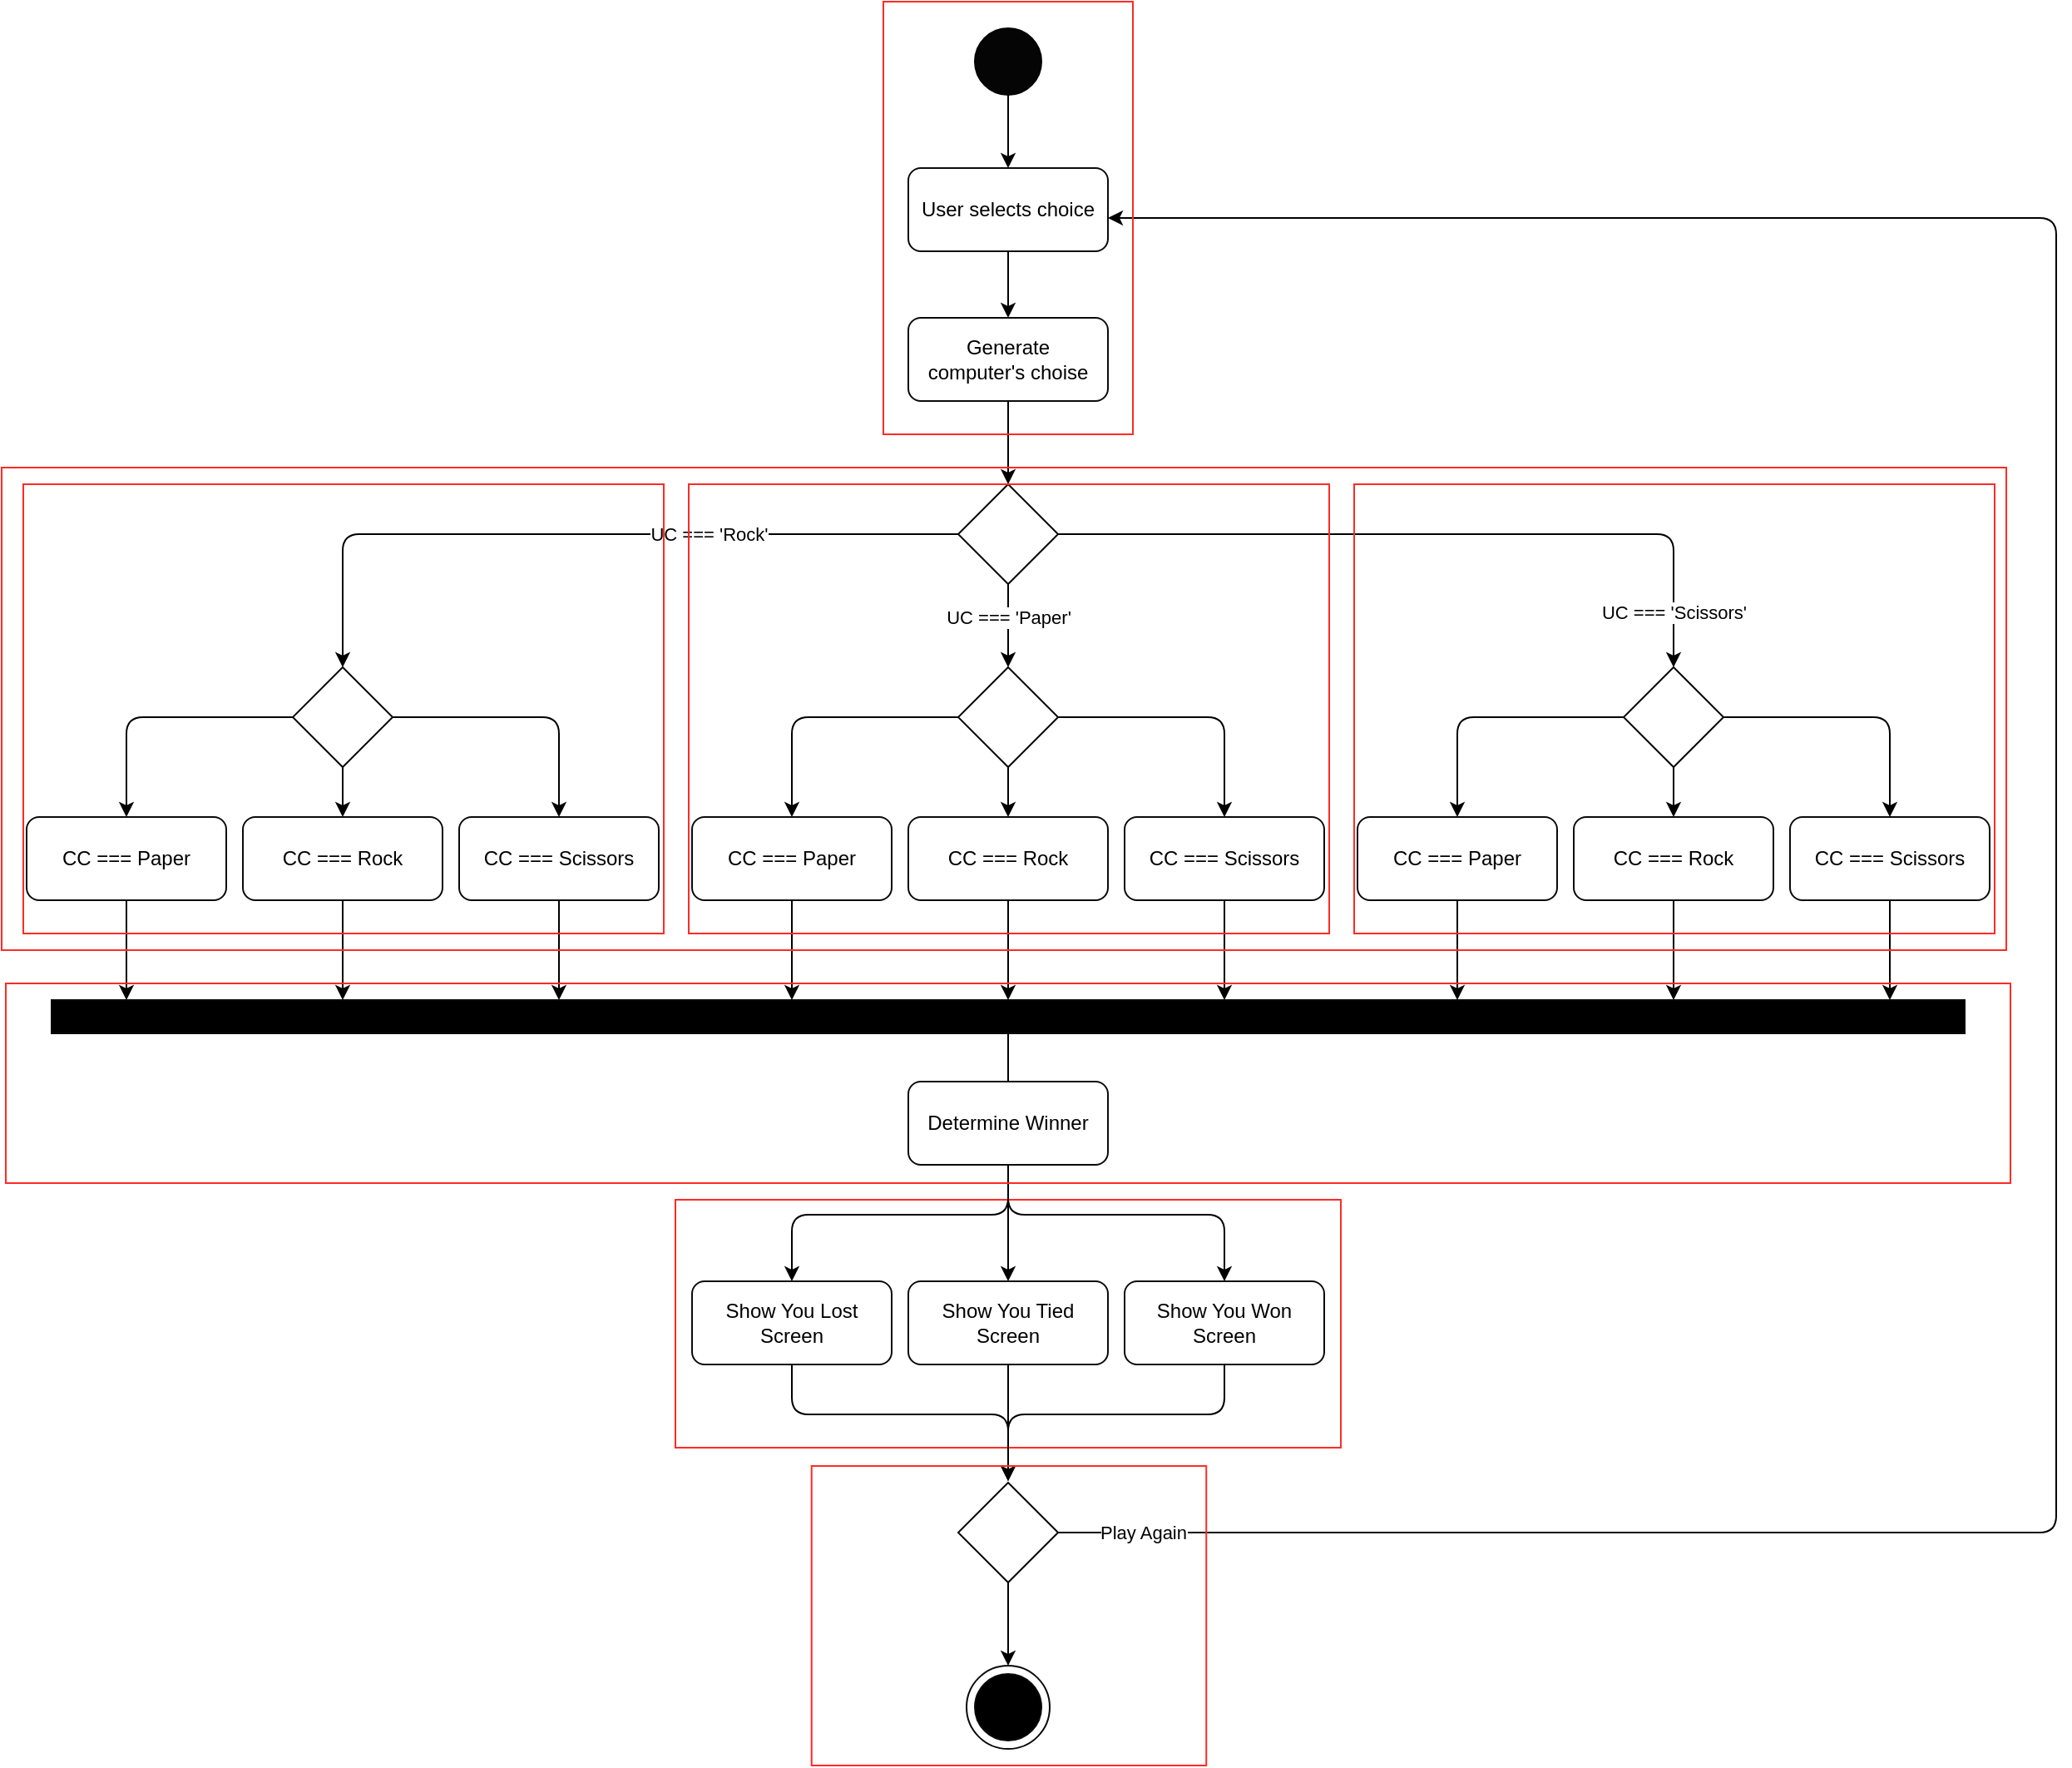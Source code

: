 <mxfile>
    <diagram id="emJcGUal7Hdu_fB6Qggw" name="Page-1">
        <mxGraphModel dx="2182" dy="797" grid="1" gridSize="10" guides="1" tooltips="1" connect="1" arrows="1" fold="1" page="1" pageScale="1" pageWidth="827" pageHeight="1169" math="0" shadow="0">
            <root>
                <mxCell id="0"/>
                <mxCell id="1" parent="0"/>
                <mxCell id="4" style="edgeStyle=none;html=1;entryX=0.5;entryY=0;entryDx=0;entryDy=0;" edge="1" parent="1" source="2">
                    <mxGeometry relative="1" as="geometry">
                        <mxPoint x="-130" y="130" as="targetPoint"/>
                    </mxGeometry>
                </mxCell>
                <mxCell id="2" value="" style="ellipse;whiteSpace=wrap;html=1;aspect=fixed;strokeColor=#000000;fillColor=#050505;" parent="1" vertex="1">
                    <mxGeometry x="-150" y="46" width="40" height="40" as="geometry"/>
                </mxCell>
                <mxCell id="8" value="" style="group" vertex="1" connectable="0" parent="1">
                    <mxGeometry x="-190" y="130" width="120" height="50" as="geometry"/>
                </mxCell>
                <mxCell id="6" value="" style="rounded=1;whiteSpace=wrap;html=1;fillColor=#FFFFFF;strokeColor=#0A0A0A;" vertex="1" parent="8">
                    <mxGeometry width="120" height="50" as="geometry"/>
                </mxCell>
                <mxCell id="7" value="User selects choice" style="text;html=1;strokeColor=none;fillColor=none;align=center;verticalAlign=middle;whiteSpace=wrap;rounded=0;" vertex="1" parent="8">
                    <mxGeometry x="5" y="12.5" width="110" height="25" as="geometry"/>
                </mxCell>
                <mxCell id="9" value="" style="group" vertex="1" connectable="0" parent="1">
                    <mxGeometry x="-190" y="220" width="120" height="50" as="geometry"/>
                </mxCell>
                <mxCell id="10" value="" style="rounded=1;whiteSpace=wrap;html=1;fillColor=#FFFFFF;strokeColor=#0A0A0A;" vertex="1" parent="9">
                    <mxGeometry width="120" height="50" as="geometry"/>
                </mxCell>
                <mxCell id="11" value="Generate computer's choise" style="text;html=1;strokeColor=none;fillColor=none;align=center;verticalAlign=middle;whiteSpace=wrap;rounded=0;" vertex="1" parent="9">
                    <mxGeometry x="5" y="12.5" width="110" height="25" as="geometry"/>
                </mxCell>
                <mxCell id="14" value="" style="edgeStyle=none;html=1;entryX=0.5;entryY=0;entryDx=0;entryDy=0;" edge="1" parent="1" source="6" target="10">
                    <mxGeometry relative="1" as="geometry">
                        <mxPoint x="-130" y="210" as="targetPoint"/>
                    </mxGeometry>
                </mxCell>
                <mxCell id="24" style="edgeStyle=none;html=1;entryX=0.5;entryY=0;entryDx=0;entryDy=0;" edge="1" parent="1" source="18" target="56">
                    <mxGeometry relative="1" as="geometry">
                        <mxPoint x="-130" y="430" as="targetPoint"/>
                    </mxGeometry>
                </mxCell>
                <mxCell id="129" value="UC === 'Paper'" style="edgeLabel;html=1;align=center;verticalAlign=middle;resizable=0;points=[];" vertex="1" connectable="0" parent="24">
                    <mxGeometry x="-0.166" relative="1" as="geometry">
                        <mxPoint y="-1" as="offset"/>
                    </mxGeometry>
                </mxCell>
                <mxCell id="25" style="edgeStyle=none;html=1;entryX=0.5;entryY=0;entryDx=0;entryDy=0;" edge="1" parent="1" source="18" target="107">
                    <mxGeometry relative="1" as="geometry">
                        <mxPoint x="35" y="430" as="targetPoint"/>
                        <Array as="points">
                            <mxPoint x="270" y="350"/>
                        </Array>
                    </mxGeometry>
                </mxCell>
                <mxCell id="130" value="UC === 'Scissors'" style="edgeLabel;html=1;align=center;verticalAlign=middle;resizable=0;points=[];" vertex="1" connectable="0" parent="25">
                    <mxGeometry x="0.858" relative="1" as="geometry">
                        <mxPoint y="-1" as="offset"/>
                    </mxGeometry>
                </mxCell>
                <mxCell id="26" style="edgeStyle=none;html=1;entryX=0.5;entryY=0;entryDx=0;entryDy=0;" edge="1" parent="1" source="18" target="22">
                    <mxGeometry relative="1" as="geometry">
                        <Array as="points">
                            <mxPoint x="-530" y="350"/>
                        </Array>
                    </mxGeometry>
                </mxCell>
                <mxCell id="27" value="UC === 'Rock'" style="edgeLabel;html=1;align=center;verticalAlign=middle;resizable=0;points=[];" vertex="1" connectable="0" parent="26">
                    <mxGeometry x="-0.33" relative="1" as="geometry">
                        <mxPoint as="offset"/>
                    </mxGeometry>
                </mxCell>
                <mxCell id="18" value="" style="rhombus;whiteSpace=wrap;html=1;strokeColor=#0A0A0A;fillColor=#FFFFFF;" vertex="1" parent="1">
                    <mxGeometry x="-160" y="320" width="60" height="60" as="geometry"/>
                </mxCell>
                <mxCell id="19" value="" style="edgeStyle=none;html=1;" edge="1" parent="1" source="10" target="18">
                    <mxGeometry relative="1" as="geometry"/>
                </mxCell>
                <mxCell id="28" style="edgeStyle=none;html=1;entryX=0.5;entryY=0;entryDx=0;entryDy=0;" edge="1" parent="1" source="22" target="31">
                    <mxGeometry relative="1" as="geometry">
                        <mxPoint x="-600" y="520" as="targetPoint"/>
                        <Array as="points">
                            <mxPoint x="-660" y="460"/>
                        </Array>
                    </mxGeometry>
                </mxCell>
                <mxCell id="29" style="edgeStyle=none;html=1;entryX=0.5;entryY=0;entryDx=0;entryDy=0;" edge="1" parent="1" source="22" target="46">
                    <mxGeometry relative="1" as="geometry">
                        <mxPoint x="-420" y="520" as="targetPoint"/>
                        <Array as="points">
                            <mxPoint x="-400" y="460"/>
                        </Array>
                    </mxGeometry>
                </mxCell>
                <mxCell id="44" style="edgeStyle=none;html=1;entryX=0.5;entryY=0;entryDx=0;entryDy=0;" edge="1" parent="1" source="22" target="38">
                    <mxGeometry relative="1" as="geometry"/>
                </mxCell>
                <mxCell id="22" value="" style="rhombus;whiteSpace=wrap;html=1;strokeColor=#0A0A0A;fillColor=#FFFFFF;" vertex="1" parent="1">
                    <mxGeometry x="-560" y="430" width="60" height="60" as="geometry"/>
                </mxCell>
                <mxCell id="30" value="" style="group" vertex="1" connectable="0" parent="1">
                    <mxGeometry x="-720" y="520" width="120" height="50" as="geometry"/>
                </mxCell>
                <mxCell id="31" value="" style="rounded=1;whiteSpace=wrap;html=1;fillColor=#FFFFFF;strokeColor=#0A0A0A;" vertex="1" parent="30">
                    <mxGeometry width="120" height="50" as="geometry"/>
                </mxCell>
                <mxCell id="32" value="CC === Paper" style="text;html=1;strokeColor=none;fillColor=none;align=center;verticalAlign=middle;whiteSpace=wrap;rounded=0;" vertex="1" parent="30">
                    <mxGeometry x="5" y="12.5" width="110" height="25" as="geometry"/>
                </mxCell>
                <mxCell id="33" value="" style="group" vertex="1" connectable="0" parent="1">
                    <mxGeometry x="-320" y="799" width="120" height="50" as="geometry"/>
                </mxCell>
                <mxCell id="34" value="" style="rounded=1;whiteSpace=wrap;html=1;fillColor=#FFFFFF;strokeColor=#0A0A0A;" vertex="1" parent="33">
                    <mxGeometry width="120" height="50" as="geometry"/>
                </mxCell>
                <mxCell id="35" value="Show You Lost Screen" style="text;html=1;strokeColor=none;fillColor=none;align=center;verticalAlign=middle;whiteSpace=wrap;rounded=0;" vertex="1" parent="33">
                    <mxGeometry x="5" y="12.5" width="110" height="25" as="geometry"/>
                </mxCell>
                <mxCell id="36" value="" style="edgeStyle=none;html=1;" edge="1" parent="1">
                    <mxGeometry relative="1" as="geometry">
                        <mxPoint x="-660" y="570" as="sourcePoint"/>
                        <mxPoint x="-660" y="630" as="targetPoint"/>
                    </mxGeometry>
                </mxCell>
                <mxCell id="37" value="" style="group" vertex="1" connectable="0" parent="1">
                    <mxGeometry x="-590" y="520" width="1060" height="80" as="geometry"/>
                </mxCell>
                <mxCell id="38" value="" style="rounded=1;whiteSpace=wrap;html=1;fillColor=#FFFFFF;strokeColor=#0A0A0A;" vertex="1" parent="37">
                    <mxGeometry width="120" height="50" as="geometry"/>
                </mxCell>
                <mxCell id="39" value="CC === Rock" style="text;html=1;strokeColor=none;fillColor=none;align=center;verticalAlign=middle;whiteSpace=wrap;rounded=0;" vertex="1" parent="37">
                    <mxGeometry x="5" y="12.5" width="110" height="25" as="geometry"/>
                </mxCell>
                <mxCell id="40" value="" style="group" vertex="1" connectable="0" parent="1">
                    <mxGeometry x="-190" y="799" width="120" height="50" as="geometry"/>
                </mxCell>
                <mxCell id="41" value="" style="rounded=1;whiteSpace=wrap;html=1;fillColor=#FFFFFF;strokeColor=#0A0A0A;" vertex="1" parent="40">
                    <mxGeometry width="120" height="50" as="geometry"/>
                </mxCell>
                <mxCell id="42" value="Show You Tied Screen" style="text;html=1;strokeColor=none;fillColor=none;align=center;verticalAlign=middle;whiteSpace=wrap;rounded=0;" vertex="1" parent="40">
                    <mxGeometry x="5" y="12.5" width="110" height="25" as="geometry"/>
                </mxCell>
                <mxCell id="43" value="" style="edgeStyle=none;html=1;" edge="1" parent="1">
                    <mxGeometry relative="1" as="geometry">
                        <mxPoint x="-530" y="570" as="sourcePoint"/>
                        <mxPoint x="-530" y="630" as="targetPoint"/>
                    </mxGeometry>
                </mxCell>
                <mxCell id="45" value="" style="group" vertex="1" connectable="0" parent="1">
                    <mxGeometry x="-460" y="520" width="120" height="50" as="geometry"/>
                </mxCell>
                <mxCell id="46" value="" style="rounded=1;whiteSpace=wrap;html=1;fillColor=#FFFFFF;strokeColor=#0A0A0A;" vertex="1" parent="45">
                    <mxGeometry width="120" height="50" as="geometry"/>
                </mxCell>
                <mxCell id="47" value="CC === Scissors" style="text;html=1;strokeColor=none;fillColor=none;align=center;verticalAlign=middle;whiteSpace=wrap;rounded=0;" vertex="1" parent="45">
                    <mxGeometry x="5" y="12.5" width="110" height="25" as="geometry"/>
                </mxCell>
                <mxCell id="48" value="" style="group" vertex="1" connectable="0" parent="1">
                    <mxGeometry x="-60" y="799" width="535" height="100" as="geometry"/>
                </mxCell>
                <mxCell id="49" value="" style="rounded=1;whiteSpace=wrap;html=1;fillColor=#FFFFFF;strokeColor=#0A0A0A;" vertex="1" parent="48">
                    <mxGeometry width="120" height="50" as="geometry"/>
                </mxCell>
                <mxCell id="50" value="Show You Won Screen" style="text;html=1;strokeColor=none;fillColor=none;align=center;verticalAlign=middle;whiteSpace=wrap;rounded=0;" vertex="1" parent="48">
                    <mxGeometry x="5" y="12.5" width="110" height="25" as="geometry"/>
                </mxCell>
                <mxCell id="176" value="" style="rounded=0;whiteSpace=wrap;html=1;strokeColor=#FF2B24;fillColor=none;" vertex="1" parent="48">
                    <mxGeometry x="-270" y="-49" width="400" height="149" as="geometry"/>
                </mxCell>
                <mxCell id="51" value="" style="edgeStyle=none;html=1;" edge="1" parent="1">
                    <mxGeometry relative="1" as="geometry">
                        <mxPoint x="-400" y="570" as="sourcePoint"/>
                        <mxPoint x="-400" y="630" as="targetPoint"/>
                    </mxGeometry>
                </mxCell>
                <mxCell id="53" style="edgeStyle=none;html=1;entryX=0.5;entryY=0;entryDx=0;entryDy=0;" edge="1" parent="1" source="56" target="58">
                    <mxGeometry relative="1" as="geometry">
                        <mxPoint x="-200" y="520" as="targetPoint"/>
                        <Array as="points">
                            <mxPoint x="-260" y="460"/>
                        </Array>
                    </mxGeometry>
                </mxCell>
                <mxCell id="54" style="edgeStyle=none;html=1;entryX=0.5;entryY=0;entryDx=0;entryDy=0;" edge="1" parent="1" source="56" target="72">
                    <mxGeometry relative="1" as="geometry">
                        <mxPoint x="-20" y="520" as="targetPoint"/>
                        <Array as="points">
                            <mxPoint y="460"/>
                        </Array>
                    </mxGeometry>
                </mxCell>
                <mxCell id="55" style="edgeStyle=none;html=1;entryX=0.5;entryY=0;entryDx=0;entryDy=0;" edge="1" parent="1" source="56" target="65">
                    <mxGeometry relative="1" as="geometry"/>
                </mxCell>
                <mxCell id="56" value="" style="rhombus;whiteSpace=wrap;html=1;strokeColor=#0A0A0A;fillColor=#FFFFFF;" vertex="1" parent="1">
                    <mxGeometry x="-160" y="430" width="60" height="60" as="geometry"/>
                </mxCell>
                <mxCell id="57" value="" style="group" vertex="1" connectable="0" parent="1">
                    <mxGeometry x="-320" y="520" width="120" height="50" as="geometry"/>
                </mxCell>
                <mxCell id="58" value="" style="rounded=1;whiteSpace=wrap;html=1;fillColor=#FFFFFF;strokeColor=#0A0A0A;" vertex="1" parent="57">
                    <mxGeometry width="120" height="50" as="geometry"/>
                </mxCell>
                <mxCell id="59" value="CC === Paper" style="text;html=1;strokeColor=none;fillColor=none;align=center;verticalAlign=middle;whiteSpace=wrap;rounded=0;" vertex="1" parent="57">
                    <mxGeometry x="5" y="12.5" width="110" height="25" as="geometry"/>
                </mxCell>
                <mxCell id="63" value="" style="edgeStyle=none;html=1;" edge="1" parent="1">
                    <mxGeometry relative="1" as="geometry">
                        <mxPoint x="-260" y="570" as="sourcePoint"/>
                        <mxPoint x="-260" y="630" as="targetPoint"/>
                    </mxGeometry>
                </mxCell>
                <mxCell id="64" value="" style="group" vertex="1" connectable="0" parent="1">
                    <mxGeometry x="-190" y="520" width="120" height="50" as="geometry"/>
                </mxCell>
                <mxCell id="65" value="" style="rounded=1;whiteSpace=wrap;html=1;fillColor=#FFFFFF;strokeColor=#0A0A0A;" vertex="1" parent="64">
                    <mxGeometry width="120" height="50" as="geometry"/>
                </mxCell>
                <mxCell id="66" value="CC === Rock" style="text;html=1;strokeColor=none;fillColor=none;align=center;verticalAlign=middle;whiteSpace=wrap;rounded=0;" vertex="1" parent="64">
                    <mxGeometry x="5" y="12.5" width="110" height="25" as="geometry"/>
                </mxCell>
                <mxCell id="70" value="" style="edgeStyle=none;html=1;" edge="1" parent="1">
                    <mxGeometry relative="1" as="geometry">
                        <mxPoint x="-130" y="570" as="sourcePoint"/>
                        <mxPoint x="-130" y="630" as="targetPoint"/>
                    </mxGeometry>
                </mxCell>
                <mxCell id="71" value="" style="group" vertex="1" connectable="0" parent="1">
                    <mxGeometry x="-60" y="520" width="120" height="50" as="geometry"/>
                </mxCell>
                <mxCell id="72" value="" style="rounded=1;whiteSpace=wrap;html=1;fillColor=#FFFFFF;strokeColor=#0A0A0A;" vertex="1" parent="71">
                    <mxGeometry width="120" height="50" as="geometry"/>
                </mxCell>
                <mxCell id="73" value="CC === Scissors" style="text;html=1;strokeColor=none;fillColor=none;align=center;verticalAlign=middle;whiteSpace=wrap;rounded=0;" vertex="1" parent="71">
                    <mxGeometry x="5" y="12.5" width="110" height="25" as="geometry"/>
                </mxCell>
                <mxCell id="77" value="" style="edgeStyle=none;html=1;" edge="1" parent="1">
                    <mxGeometry relative="1" as="geometry">
                        <mxPoint y="570" as="sourcePoint"/>
                        <mxPoint y="630" as="targetPoint"/>
                    </mxGeometry>
                </mxCell>
                <mxCell id="104" style="edgeStyle=none;html=1;entryX=0.5;entryY=0;entryDx=0;entryDy=0;" edge="1" parent="1" source="107" target="109">
                    <mxGeometry relative="1" as="geometry">
                        <mxPoint x="200" y="520" as="targetPoint"/>
                        <Array as="points">
                            <mxPoint x="140" y="460"/>
                        </Array>
                    </mxGeometry>
                </mxCell>
                <mxCell id="105" style="edgeStyle=none;html=1;entryX=0.5;entryY=0;entryDx=0;entryDy=0;" edge="1" parent="1" source="107" target="123">
                    <mxGeometry relative="1" as="geometry">
                        <mxPoint x="380" y="520" as="targetPoint"/>
                        <Array as="points">
                            <mxPoint x="400" y="460"/>
                        </Array>
                    </mxGeometry>
                </mxCell>
                <mxCell id="106" style="edgeStyle=none;html=1;entryX=0.5;entryY=0;entryDx=0;entryDy=0;" edge="1" parent="1" source="107" target="116">
                    <mxGeometry relative="1" as="geometry"/>
                </mxCell>
                <mxCell id="107" value="" style="rhombus;whiteSpace=wrap;html=1;strokeColor=#0A0A0A;fillColor=#FFFFFF;" vertex="1" parent="1">
                    <mxGeometry x="240" y="430" width="60" height="60" as="geometry"/>
                </mxCell>
                <mxCell id="108" value="" style="group" vertex="1" connectable="0" parent="1">
                    <mxGeometry x="80" y="520" width="120" height="50" as="geometry"/>
                </mxCell>
                <mxCell id="109" value="" style="rounded=1;whiteSpace=wrap;html=1;fillColor=#FFFFFF;strokeColor=#0A0A0A;" vertex="1" parent="108">
                    <mxGeometry width="120" height="50" as="geometry"/>
                </mxCell>
                <mxCell id="110" value="CC === Paper" style="text;html=1;strokeColor=none;fillColor=none;align=center;verticalAlign=middle;whiteSpace=wrap;rounded=0;" vertex="1" parent="108">
                    <mxGeometry x="5" y="12.5" width="110" height="25" as="geometry"/>
                </mxCell>
                <mxCell id="114" value="" style="edgeStyle=none;html=1;" edge="1" parent="1">
                    <mxGeometry relative="1" as="geometry">
                        <mxPoint x="140" y="570" as="sourcePoint"/>
                        <mxPoint x="140" y="630" as="targetPoint"/>
                    </mxGeometry>
                </mxCell>
                <mxCell id="115" value="" style="group" vertex="1" connectable="0" parent="1">
                    <mxGeometry x="210" y="520" width="120" height="50" as="geometry"/>
                </mxCell>
                <mxCell id="116" value="" style="rounded=1;whiteSpace=wrap;html=1;fillColor=#FFFFFF;strokeColor=#0A0A0A;" vertex="1" parent="115">
                    <mxGeometry width="120" height="50" as="geometry"/>
                </mxCell>
                <mxCell id="117" value="CC === Rock" style="text;html=1;strokeColor=none;fillColor=none;align=center;verticalAlign=middle;whiteSpace=wrap;rounded=0;" vertex="1" parent="115">
                    <mxGeometry x="5" y="12.5" width="110" height="25" as="geometry"/>
                </mxCell>
                <mxCell id="121" value="" style="edgeStyle=none;html=1;" edge="1" parent="1">
                    <mxGeometry relative="1" as="geometry">
                        <mxPoint x="270" y="570" as="sourcePoint"/>
                        <mxPoint x="270" y="630" as="targetPoint"/>
                    </mxGeometry>
                </mxCell>
                <mxCell id="122" value="" style="group" vertex="1" connectable="0" parent="1">
                    <mxGeometry x="340" y="520" width="120" height="50" as="geometry"/>
                </mxCell>
                <mxCell id="123" value="" style="rounded=1;whiteSpace=wrap;html=1;fillColor=#FFFFFF;strokeColor=#0A0A0A;" vertex="1" parent="122">
                    <mxGeometry width="120" height="50" as="geometry"/>
                </mxCell>
                <mxCell id="124" value="CC === Scissors" style="text;html=1;strokeColor=none;fillColor=none;align=center;verticalAlign=middle;whiteSpace=wrap;rounded=0;" vertex="1" parent="122">
                    <mxGeometry x="5" y="12.5" width="110" height="25" as="geometry"/>
                </mxCell>
                <mxCell id="128" value="" style="edgeStyle=none;html=1;" edge="1" parent="1">
                    <mxGeometry relative="1" as="geometry">
                        <mxPoint x="400" y="570" as="sourcePoint"/>
                        <mxPoint x="400" y="630" as="targetPoint"/>
                    </mxGeometry>
                </mxCell>
                <mxCell id="137" value="" style="edgeStyle=none;html=1;" edge="1" parent="1" source="133" target="136">
                    <mxGeometry relative="1" as="geometry"/>
                </mxCell>
                <mxCell id="133" value="" style="rounded=0;whiteSpace=wrap;html=1;strokeColor=#0A0A0A;fillColor=#000000&#10;;" vertex="1" parent="1">
                    <mxGeometry x="-705" y="630" width="1150" height="20" as="geometry"/>
                </mxCell>
                <mxCell id="134" value="" style="group" vertex="1" connectable="0" parent="1">
                    <mxGeometry x="-190" y="679" width="120" height="50" as="geometry"/>
                </mxCell>
                <mxCell id="135" value="" style="rounded=1;whiteSpace=wrap;html=1;fillColor=#FFFFFF;strokeColor=#0A0A0A;" vertex="1" parent="134">
                    <mxGeometry width="120" height="50" as="geometry"/>
                </mxCell>
                <mxCell id="136" value="Determine Winner" style="text;html=1;strokeColor=none;fillColor=none;align=center;verticalAlign=middle;whiteSpace=wrap;rounded=0;" vertex="1" parent="134">
                    <mxGeometry x="5" y="12.5" width="110" height="25" as="geometry"/>
                </mxCell>
                <mxCell id="139" value="" style="edgeStyle=none;html=1;" edge="1" parent="1" source="135">
                    <mxGeometry relative="1" as="geometry">
                        <mxPoint x="-130" y="799" as="targetPoint"/>
                    </mxGeometry>
                </mxCell>
                <mxCell id="140" style="edgeStyle=none;html=1;" edge="1" parent="1">
                    <mxGeometry relative="1" as="geometry">
                        <mxPoint x="-260" y="799" as="targetPoint"/>
                        <mxPoint x="-130" y="729" as="sourcePoint"/>
                        <Array as="points">
                            <mxPoint x="-130" y="759"/>
                            <mxPoint x="-260" y="759"/>
                        </Array>
                    </mxGeometry>
                </mxCell>
                <mxCell id="141" style="edgeStyle=none;html=1;entryX=0.5;entryY=0;entryDx=0;entryDy=0;" edge="1" parent="1" target="49">
                    <mxGeometry relative="1" as="geometry">
                        <mxPoint x="-250" y="809" as="targetPoint"/>
                        <mxPoint x="-130" y="739" as="sourcePoint"/>
                        <Array as="points">
                            <mxPoint x="-130" y="759"/>
                            <mxPoint y="759"/>
                        </Array>
                    </mxGeometry>
                </mxCell>
                <mxCell id="155" value="" style="edgeStyle=none;html=1;" edge="1" parent="1">
                    <mxGeometry relative="1" as="geometry">
                        <mxPoint x="-130" y="849" as="sourcePoint"/>
                        <mxPoint x="-130" y="919" as="targetPoint"/>
                    </mxGeometry>
                </mxCell>
                <mxCell id="156" style="edgeStyle=none;html=1;" edge="1" parent="1">
                    <mxGeometry relative="1" as="geometry">
                        <mxPoint x="-130" y="919" as="targetPoint"/>
                        <mxPoint x="-260" y="849" as="sourcePoint"/>
                        <Array as="points">
                            <mxPoint x="-260" y="879"/>
                            <mxPoint x="-130" y="879"/>
                        </Array>
                    </mxGeometry>
                </mxCell>
                <mxCell id="157" style="edgeStyle=none;html=1;exitX=0.5;exitY=1;exitDx=0;exitDy=0;" edge="1" parent="1" source="49">
                    <mxGeometry relative="1" as="geometry">
                        <mxPoint x="-130" y="919" as="targetPoint"/>
                        <mxPoint x="-130" y="859" as="sourcePoint"/>
                        <Array as="points">
                            <mxPoint y="879"/>
                            <mxPoint x="-130" y="879"/>
                        </Array>
                    </mxGeometry>
                </mxCell>
                <mxCell id="161" value="Play Again" style="edgeStyle=none;html=1;" edge="1" parent="1" source="160">
                    <mxGeometry x="-0.949" relative="1" as="geometry">
                        <mxPoint x="-70" y="160" as="targetPoint"/>
                        <Array as="points">
                            <mxPoint x="500" y="950"/>
                            <mxPoint x="500" y="160"/>
                        </Array>
                        <mxPoint x="1" as="offset"/>
                    </mxGeometry>
                </mxCell>
                <mxCell id="169" style="edgeStyle=none;html=1;" edge="1" parent="1" source="160">
                    <mxGeometry relative="1" as="geometry">
                        <mxPoint x="-130" y="1030" as="targetPoint"/>
                    </mxGeometry>
                </mxCell>
                <mxCell id="160" value="" style="rhombus;whiteSpace=wrap;html=1;strokeColor=#0A0A0A;fillColor=#FFFFFF;" vertex="1" parent="1">
                    <mxGeometry x="-160" y="920" width="60" height="60" as="geometry"/>
                </mxCell>
                <mxCell id="168" value="" style="group" vertex="1" connectable="0" parent="1">
                    <mxGeometry x="-155" y="1030" width="50" height="50" as="geometry"/>
                </mxCell>
                <mxCell id="166" value="" style="ellipse;whiteSpace=wrap;html=1;aspect=fixed;strokeColor=#0A0A0A;fillColor=#FFFFFF;" vertex="1" parent="168">
                    <mxGeometry width="50" height="50" as="geometry"/>
                </mxCell>
                <mxCell id="167" value="" style="ellipse;whiteSpace=wrap;html=1;aspect=fixed;strokeColor=#0A0A0A;fillColor=#00000&#10;;" vertex="1" parent="168">
                    <mxGeometry x="5" y="5" width="40" height="40" as="geometry"/>
                </mxCell>
                <mxCell id="170" value="" style="rounded=0;whiteSpace=wrap;html=1;strokeColor=#FF2B24;fillColor=none;" vertex="1" parent="1">
                    <mxGeometry x="-205" y="30" width="150" height="260" as="geometry"/>
                </mxCell>
                <mxCell id="171" value="" style="rounded=0;whiteSpace=wrap;html=1;strokeColor=#FF2B24;fillColor=none;" vertex="1" parent="1">
                    <mxGeometry x="-735" y="310" width="1205" height="290" as="geometry"/>
                </mxCell>
                <mxCell id="172" value="" style="rounded=0;whiteSpace=wrap;html=1;strokeColor=#FF2B24;fillColor=none;" vertex="1" parent="1">
                    <mxGeometry x="-722" y="320" width="385" height="270" as="geometry"/>
                </mxCell>
                <mxCell id="173" value="" style="rounded=0;whiteSpace=wrap;html=1;strokeColor=#FF2B24;fillColor=none;" vertex="1" parent="1">
                    <mxGeometry x="-322" y="320" width="385" height="270" as="geometry"/>
                </mxCell>
                <mxCell id="174" value="" style="rounded=0;whiteSpace=wrap;html=1;strokeColor=#FF2B24;fillColor=none;" vertex="1" parent="1">
                    <mxGeometry x="78" y="320" width="385" height="270" as="geometry"/>
                </mxCell>
                <mxCell id="175" value="" style="rounded=0;whiteSpace=wrap;html=1;strokeColor=#FF2B24;fillColor=none;" vertex="1" parent="1">
                    <mxGeometry x="-732.5" y="620" width="1205" height="120" as="geometry"/>
                </mxCell>
                <mxCell id="181" value="" style="rounded=0;whiteSpace=wrap;html=1;strokeColor=#FF2B24;fillColor=none;" vertex="1" parent="1">
                    <mxGeometry x="-248.13" y="910" width="237.25" height="180" as="geometry"/>
                </mxCell>
            </root>
        </mxGraphModel>
    </diagram>
</mxfile>